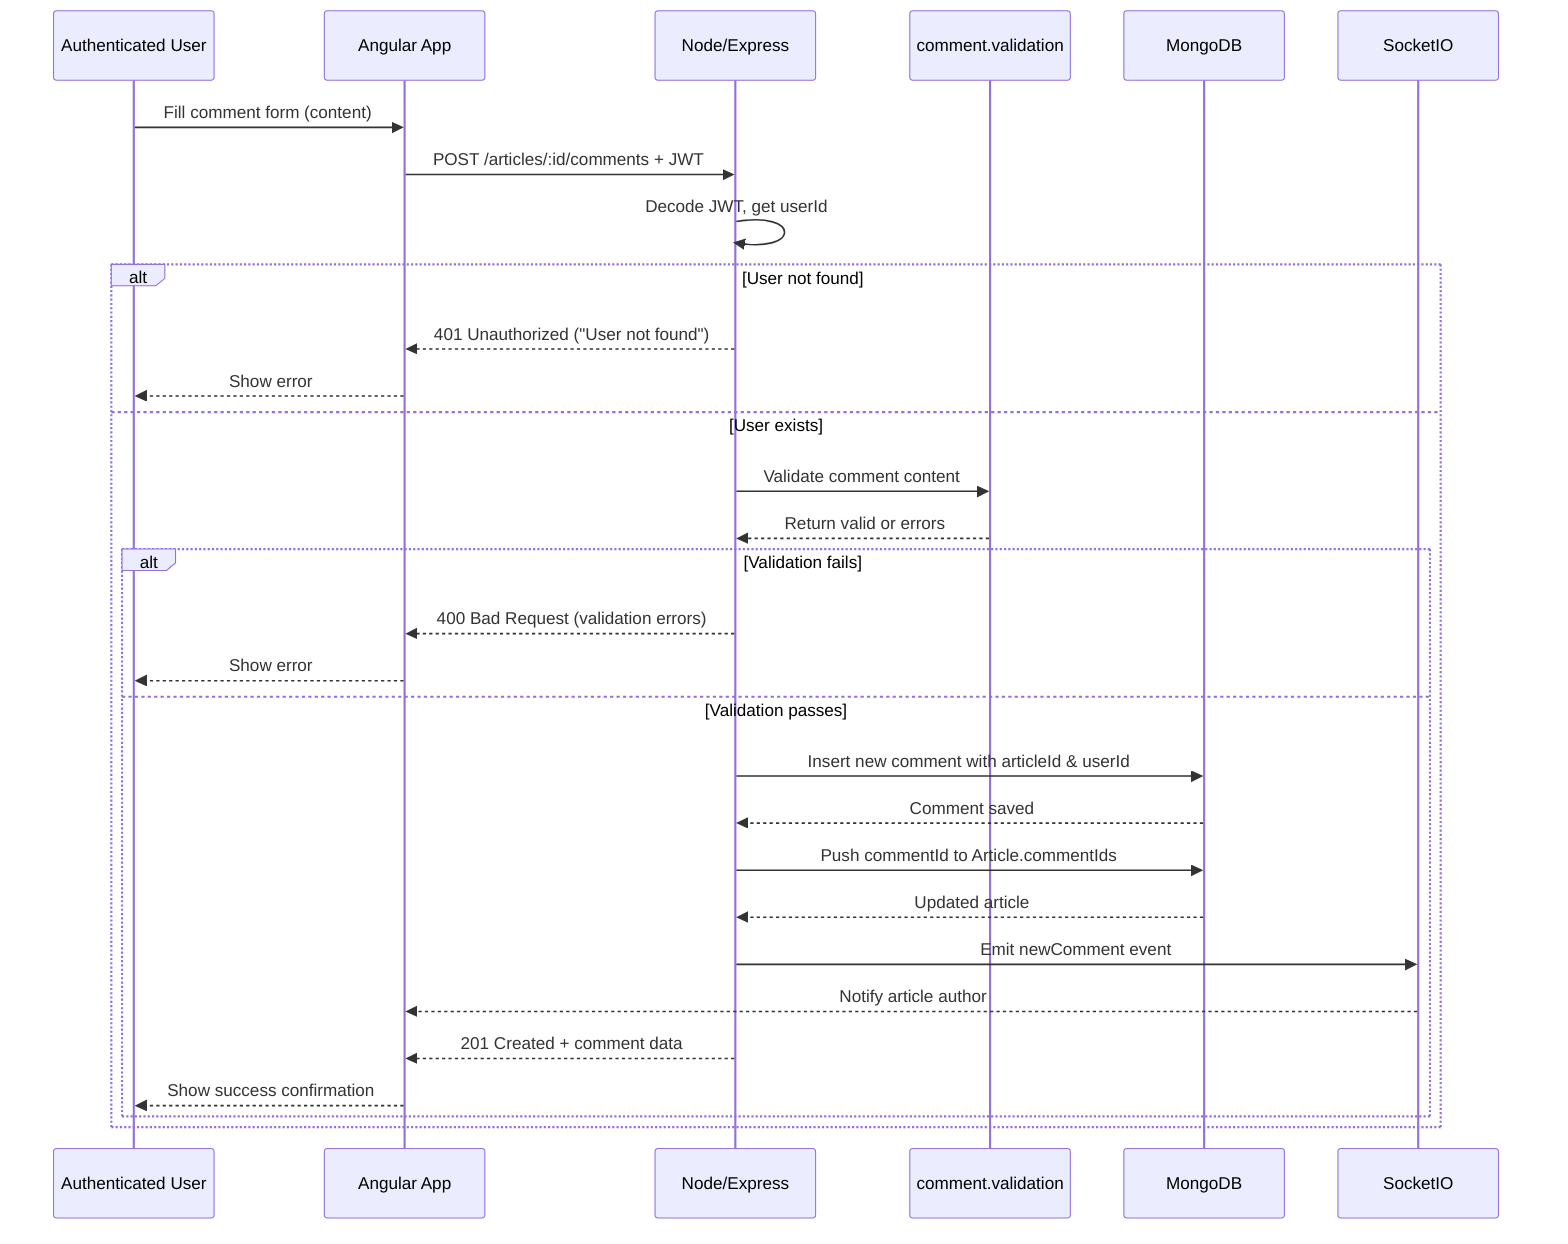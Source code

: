 sequenceDiagram
    participant User as Authenticated User
    participant Frontend as Angular App
    participant Backend as Node/Express
    participant Validation as comment.validation
    participant MongoDB
    participant SocketIO

    %% User fills comment form
    User->>Frontend: Fill comment form (content)
    Frontend->>Backend: POST /articles/:id/comments + JWT

    %% Step 1: Decode JWT & verify user exists
    Backend->>Backend: Decode JWT, get userId
    alt User not found
        Backend-->>Frontend: 401 Unauthorized ("User not found")
        Frontend-->>User: Show error
    else User exists
        %% Step 2: Validate input
        Backend->>Validation: Validate comment content
        Validation-->>Backend: Return valid or errors
        alt Validation fails
            Backend-->>Frontend: 400 Bad Request (validation errors)
            Frontend-->>User: Show error
        else Validation passes
            %% Step 3: Save comment
            Backend->>MongoDB: Insert new comment with articleId & userId
            MongoDB-->>Backend: Comment saved
            %% Step 4: Update Article.commentIds
            Backend->>MongoDB: Push commentId to Article.commentIds
            MongoDB-->>Backend: Updated article
            %% Step 5: Real-time notification to article author
            Backend->>SocketIO: Emit newComment event
            SocketIO-->>Frontend: Notify article author
            Backend-->>Frontend: 201 Created + comment data
            Frontend-->>User: Show success confirmation
        end
    end